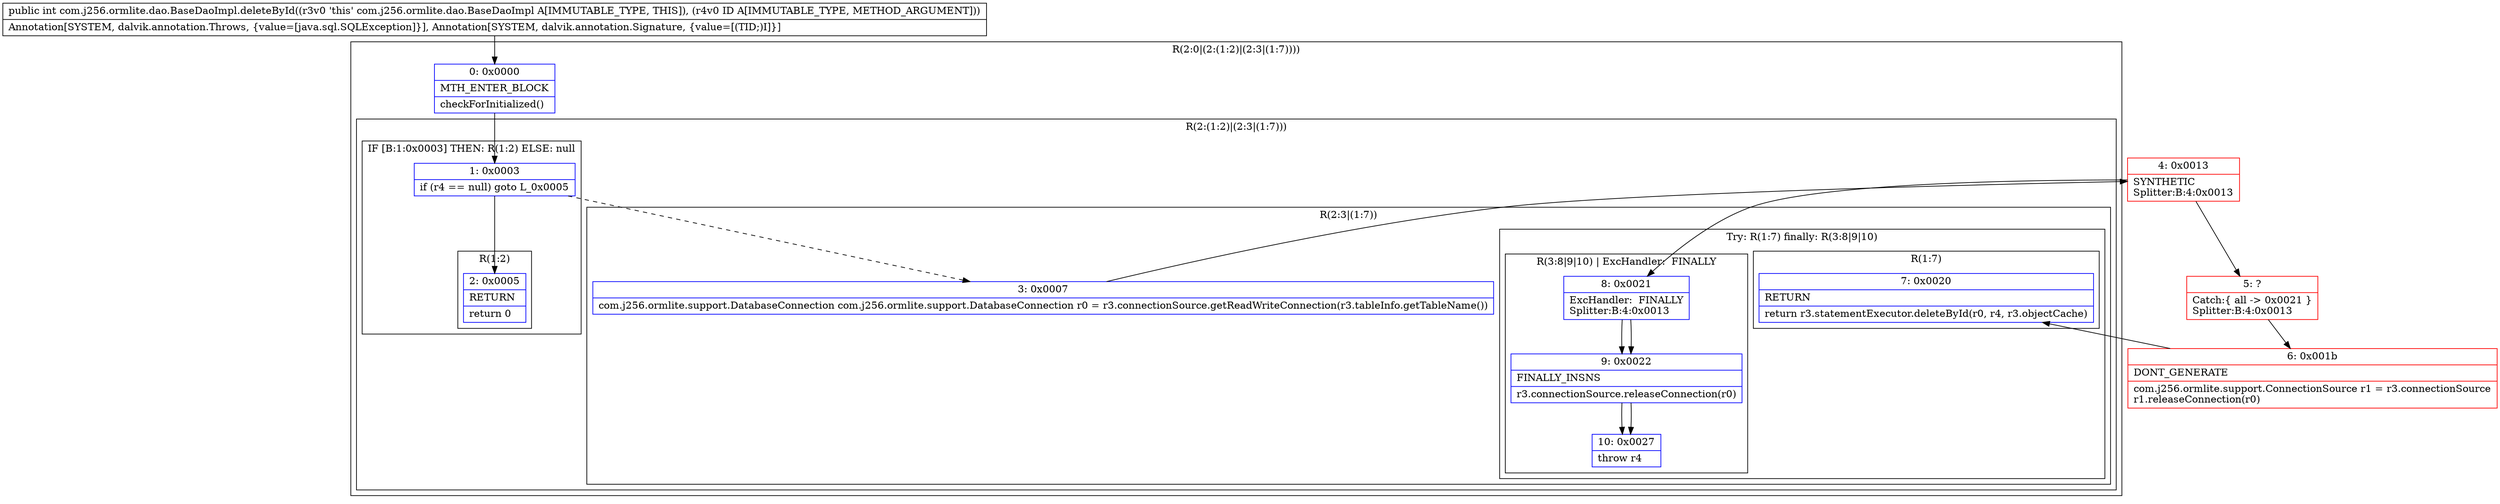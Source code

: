 digraph "CFG forcom.j256.ormlite.dao.BaseDaoImpl.deleteById(Ljava\/lang\/Object;)I" {
subgraph cluster_Region_1223891034 {
label = "R(2:0|(2:(1:2)|(2:3|(1:7))))";
node [shape=record,color=blue];
Node_0 [shape=record,label="{0\:\ 0x0000|MTH_ENTER_BLOCK\l|checkForInitialized()\l}"];
subgraph cluster_Region_777038207 {
label = "R(2:(1:2)|(2:3|(1:7)))";
node [shape=record,color=blue];
subgraph cluster_IfRegion_1812645055 {
label = "IF [B:1:0x0003] THEN: R(1:2) ELSE: null";
node [shape=record,color=blue];
Node_1 [shape=record,label="{1\:\ 0x0003|if (r4 == null) goto L_0x0005\l}"];
subgraph cluster_Region_1853141865 {
label = "R(1:2)";
node [shape=record,color=blue];
Node_2 [shape=record,label="{2\:\ 0x0005|RETURN\l|return 0\l}"];
}
}
subgraph cluster_Region_1269227019 {
label = "R(2:3|(1:7))";
node [shape=record,color=blue];
Node_3 [shape=record,label="{3\:\ 0x0007|com.j256.ormlite.support.DatabaseConnection com.j256.ormlite.support.DatabaseConnection r0 = r3.connectionSource.getReadWriteConnection(r3.tableInfo.getTableName())\l}"];
subgraph cluster_TryCatchRegion_1049970485 {
label = "Try: R(1:7) finally: R(3:8|9|10)";
node [shape=record,color=blue];
subgraph cluster_Region_278139846 {
label = "R(1:7)";
node [shape=record,color=blue];
Node_7 [shape=record,label="{7\:\ 0x0020|RETURN\l|return r3.statementExecutor.deleteById(r0, r4, r3.objectCache)\l}"];
}
subgraph cluster_Region_1126314324 {
label = "R(3:8|9|10) | ExcHandler:  FINALLY\l";
node [shape=record,color=blue];
Node_8 [shape=record,label="{8\:\ 0x0021|ExcHandler:  FINALLY\lSplitter:B:4:0x0013\l}"];
Node_9 [shape=record,label="{9\:\ 0x0022|FINALLY_INSNS\l|r3.connectionSource.releaseConnection(r0)\l}"];
Node_10 [shape=record,label="{10\:\ 0x0027|throw r4\l}"];
}
}
}
}
}
subgraph cluster_Region_1126314324 {
label = "R(3:8|9|10) | ExcHandler:  FINALLY\l";
node [shape=record,color=blue];
Node_8 [shape=record,label="{8\:\ 0x0021|ExcHandler:  FINALLY\lSplitter:B:4:0x0013\l}"];
Node_9 [shape=record,label="{9\:\ 0x0022|FINALLY_INSNS\l|r3.connectionSource.releaseConnection(r0)\l}"];
Node_10 [shape=record,label="{10\:\ 0x0027|throw r4\l}"];
}
Node_4 [shape=record,color=red,label="{4\:\ 0x0013|SYNTHETIC\lSplitter:B:4:0x0013\l}"];
Node_5 [shape=record,color=red,label="{5\:\ ?|Catch:\{ all \-\> 0x0021 \}\lSplitter:B:4:0x0013\l}"];
Node_6 [shape=record,color=red,label="{6\:\ 0x001b|DONT_GENERATE\l|com.j256.ormlite.support.ConnectionSource r1 = r3.connectionSource\lr1.releaseConnection(r0)\l}"];
MethodNode[shape=record,label="{public int com.j256.ormlite.dao.BaseDaoImpl.deleteById((r3v0 'this' com.j256.ormlite.dao.BaseDaoImpl A[IMMUTABLE_TYPE, THIS]), (r4v0 ID A[IMMUTABLE_TYPE, METHOD_ARGUMENT]))  | Annotation[SYSTEM, dalvik.annotation.Throws, \{value=[java.sql.SQLException]\}], Annotation[SYSTEM, dalvik.annotation.Signature, \{value=[(TID;)I]\}]\l}"];
MethodNode -> Node_0;
Node_0 -> Node_1;
Node_1 -> Node_2;
Node_1 -> Node_3[style=dashed];
Node_3 -> Node_4;
Node_8 -> Node_9;
Node_9 -> Node_10;
Node_8 -> Node_9;
Node_9 -> Node_10;
Node_4 -> Node_5;
Node_4 -> Node_8;
Node_5 -> Node_6;
Node_6 -> Node_7;
}


